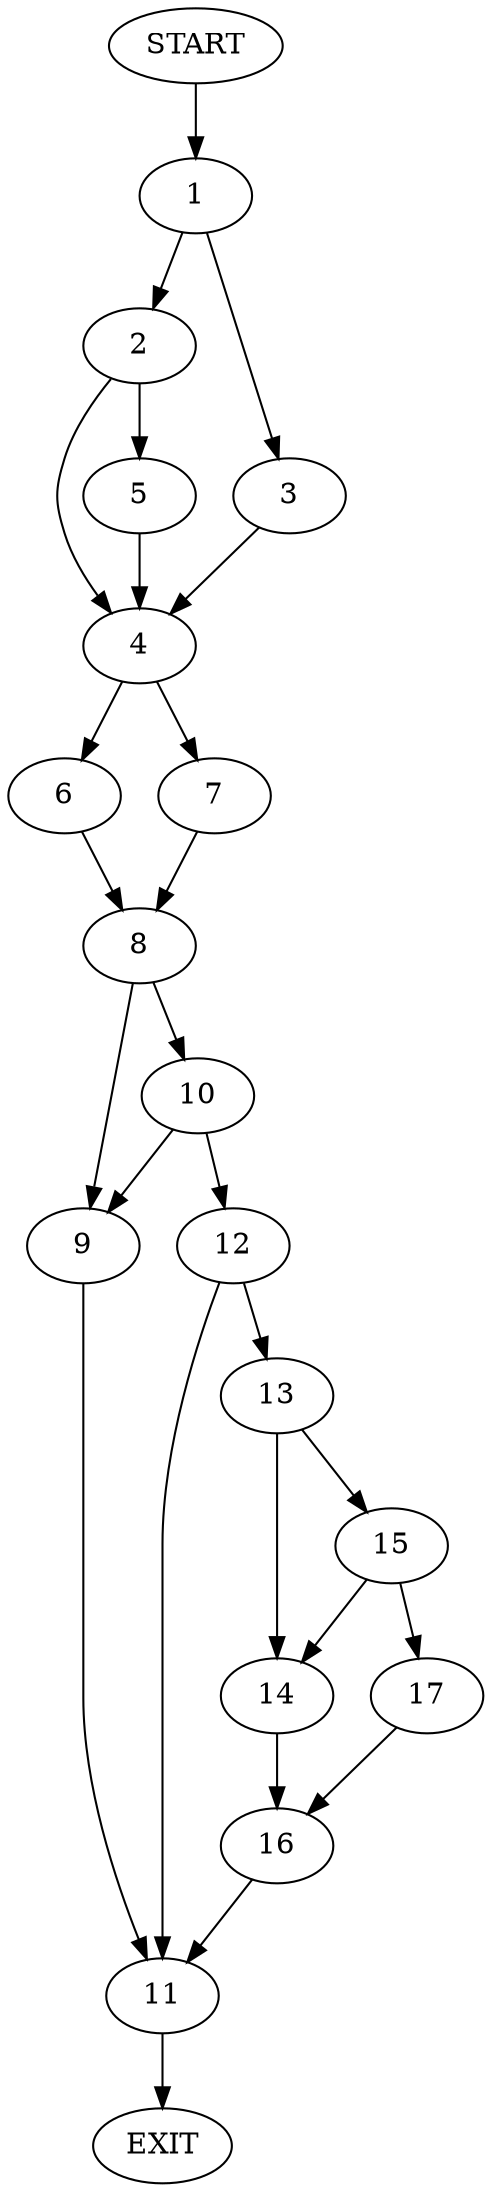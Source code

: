 digraph {
0 [label="START"]
18 [label="EXIT"]
0 -> 1
1 -> 2
1 -> 3
3 -> 4
2 -> 4
2 -> 5
5 -> 4
4 -> 6
4 -> 7
6 -> 8
7 -> 8
8 -> 9
8 -> 10
9 -> 11
10 -> 9
10 -> 12
12 -> 11
12 -> 13
11 -> 18
13 -> 14
13 -> 15
14 -> 16
15 -> 14
15 -> 17
17 -> 16
16 -> 11
}
